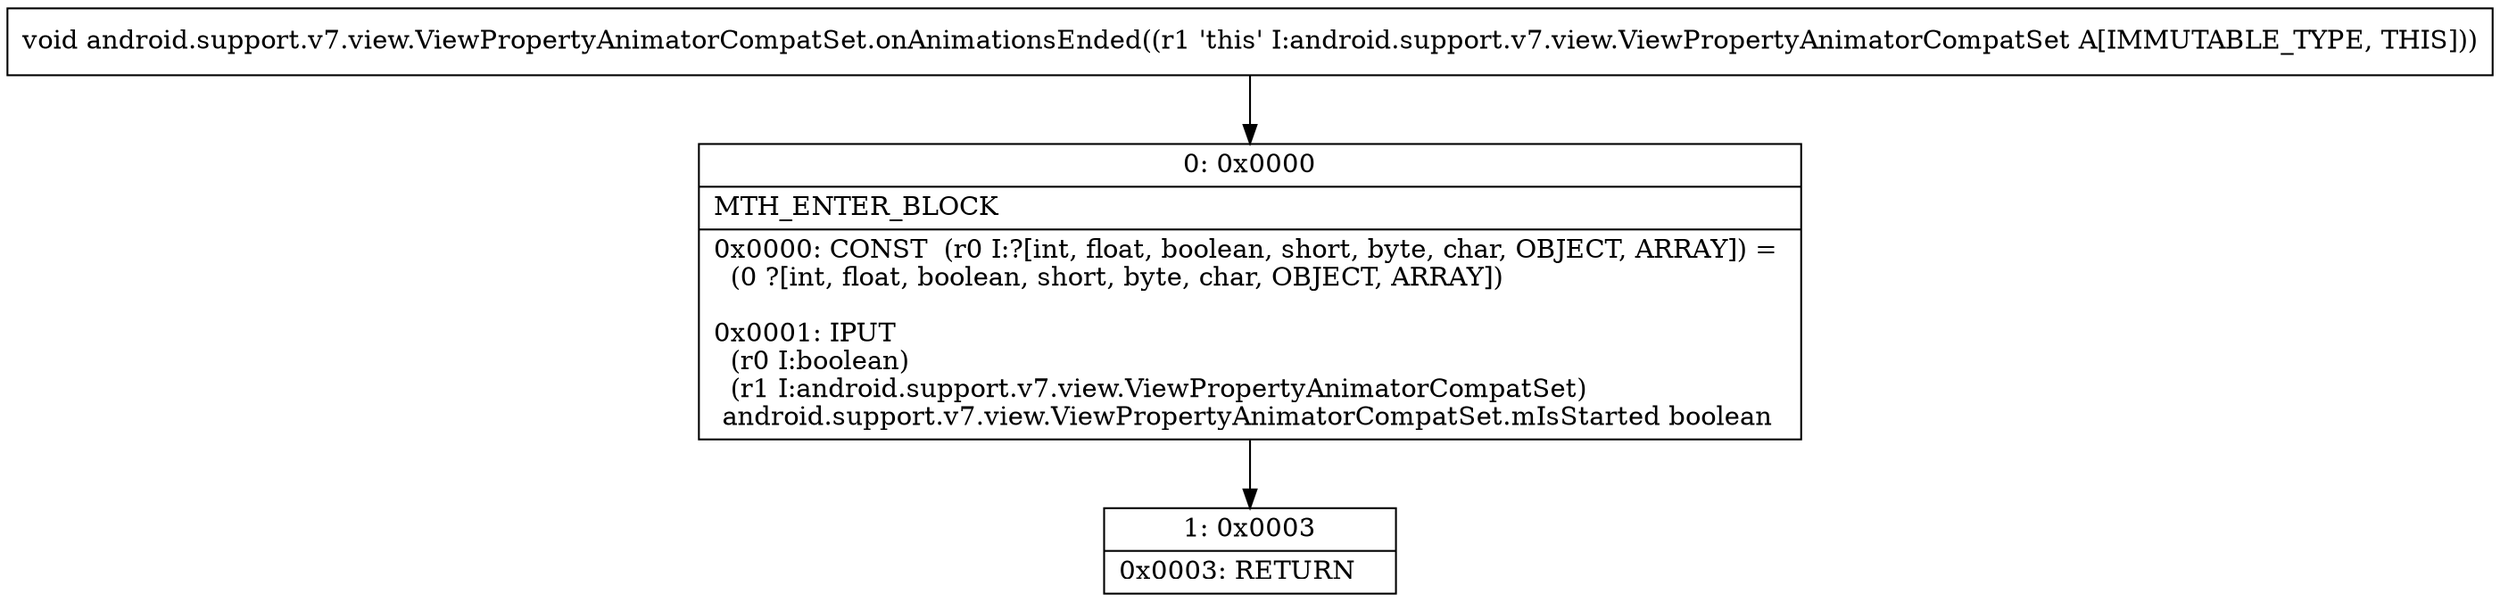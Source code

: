 digraph "CFG forandroid.support.v7.view.ViewPropertyAnimatorCompatSet.onAnimationsEnded()V" {
Node_0 [shape=record,label="{0\:\ 0x0000|MTH_ENTER_BLOCK\l|0x0000: CONST  (r0 I:?[int, float, boolean, short, byte, char, OBJECT, ARRAY]) = \l  (0 ?[int, float, boolean, short, byte, char, OBJECT, ARRAY])\l \l0x0001: IPUT  \l  (r0 I:boolean)\l  (r1 I:android.support.v7.view.ViewPropertyAnimatorCompatSet)\l android.support.v7.view.ViewPropertyAnimatorCompatSet.mIsStarted boolean \l}"];
Node_1 [shape=record,label="{1\:\ 0x0003|0x0003: RETURN   \l}"];
MethodNode[shape=record,label="{void android.support.v7.view.ViewPropertyAnimatorCompatSet.onAnimationsEnded((r1 'this' I:android.support.v7.view.ViewPropertyAnimatorCompatSet A[IMMUTABLE_TYPE, THIS])) }"];
MethodNode -> Node_0;
Node_0 -> Node_1;
}

